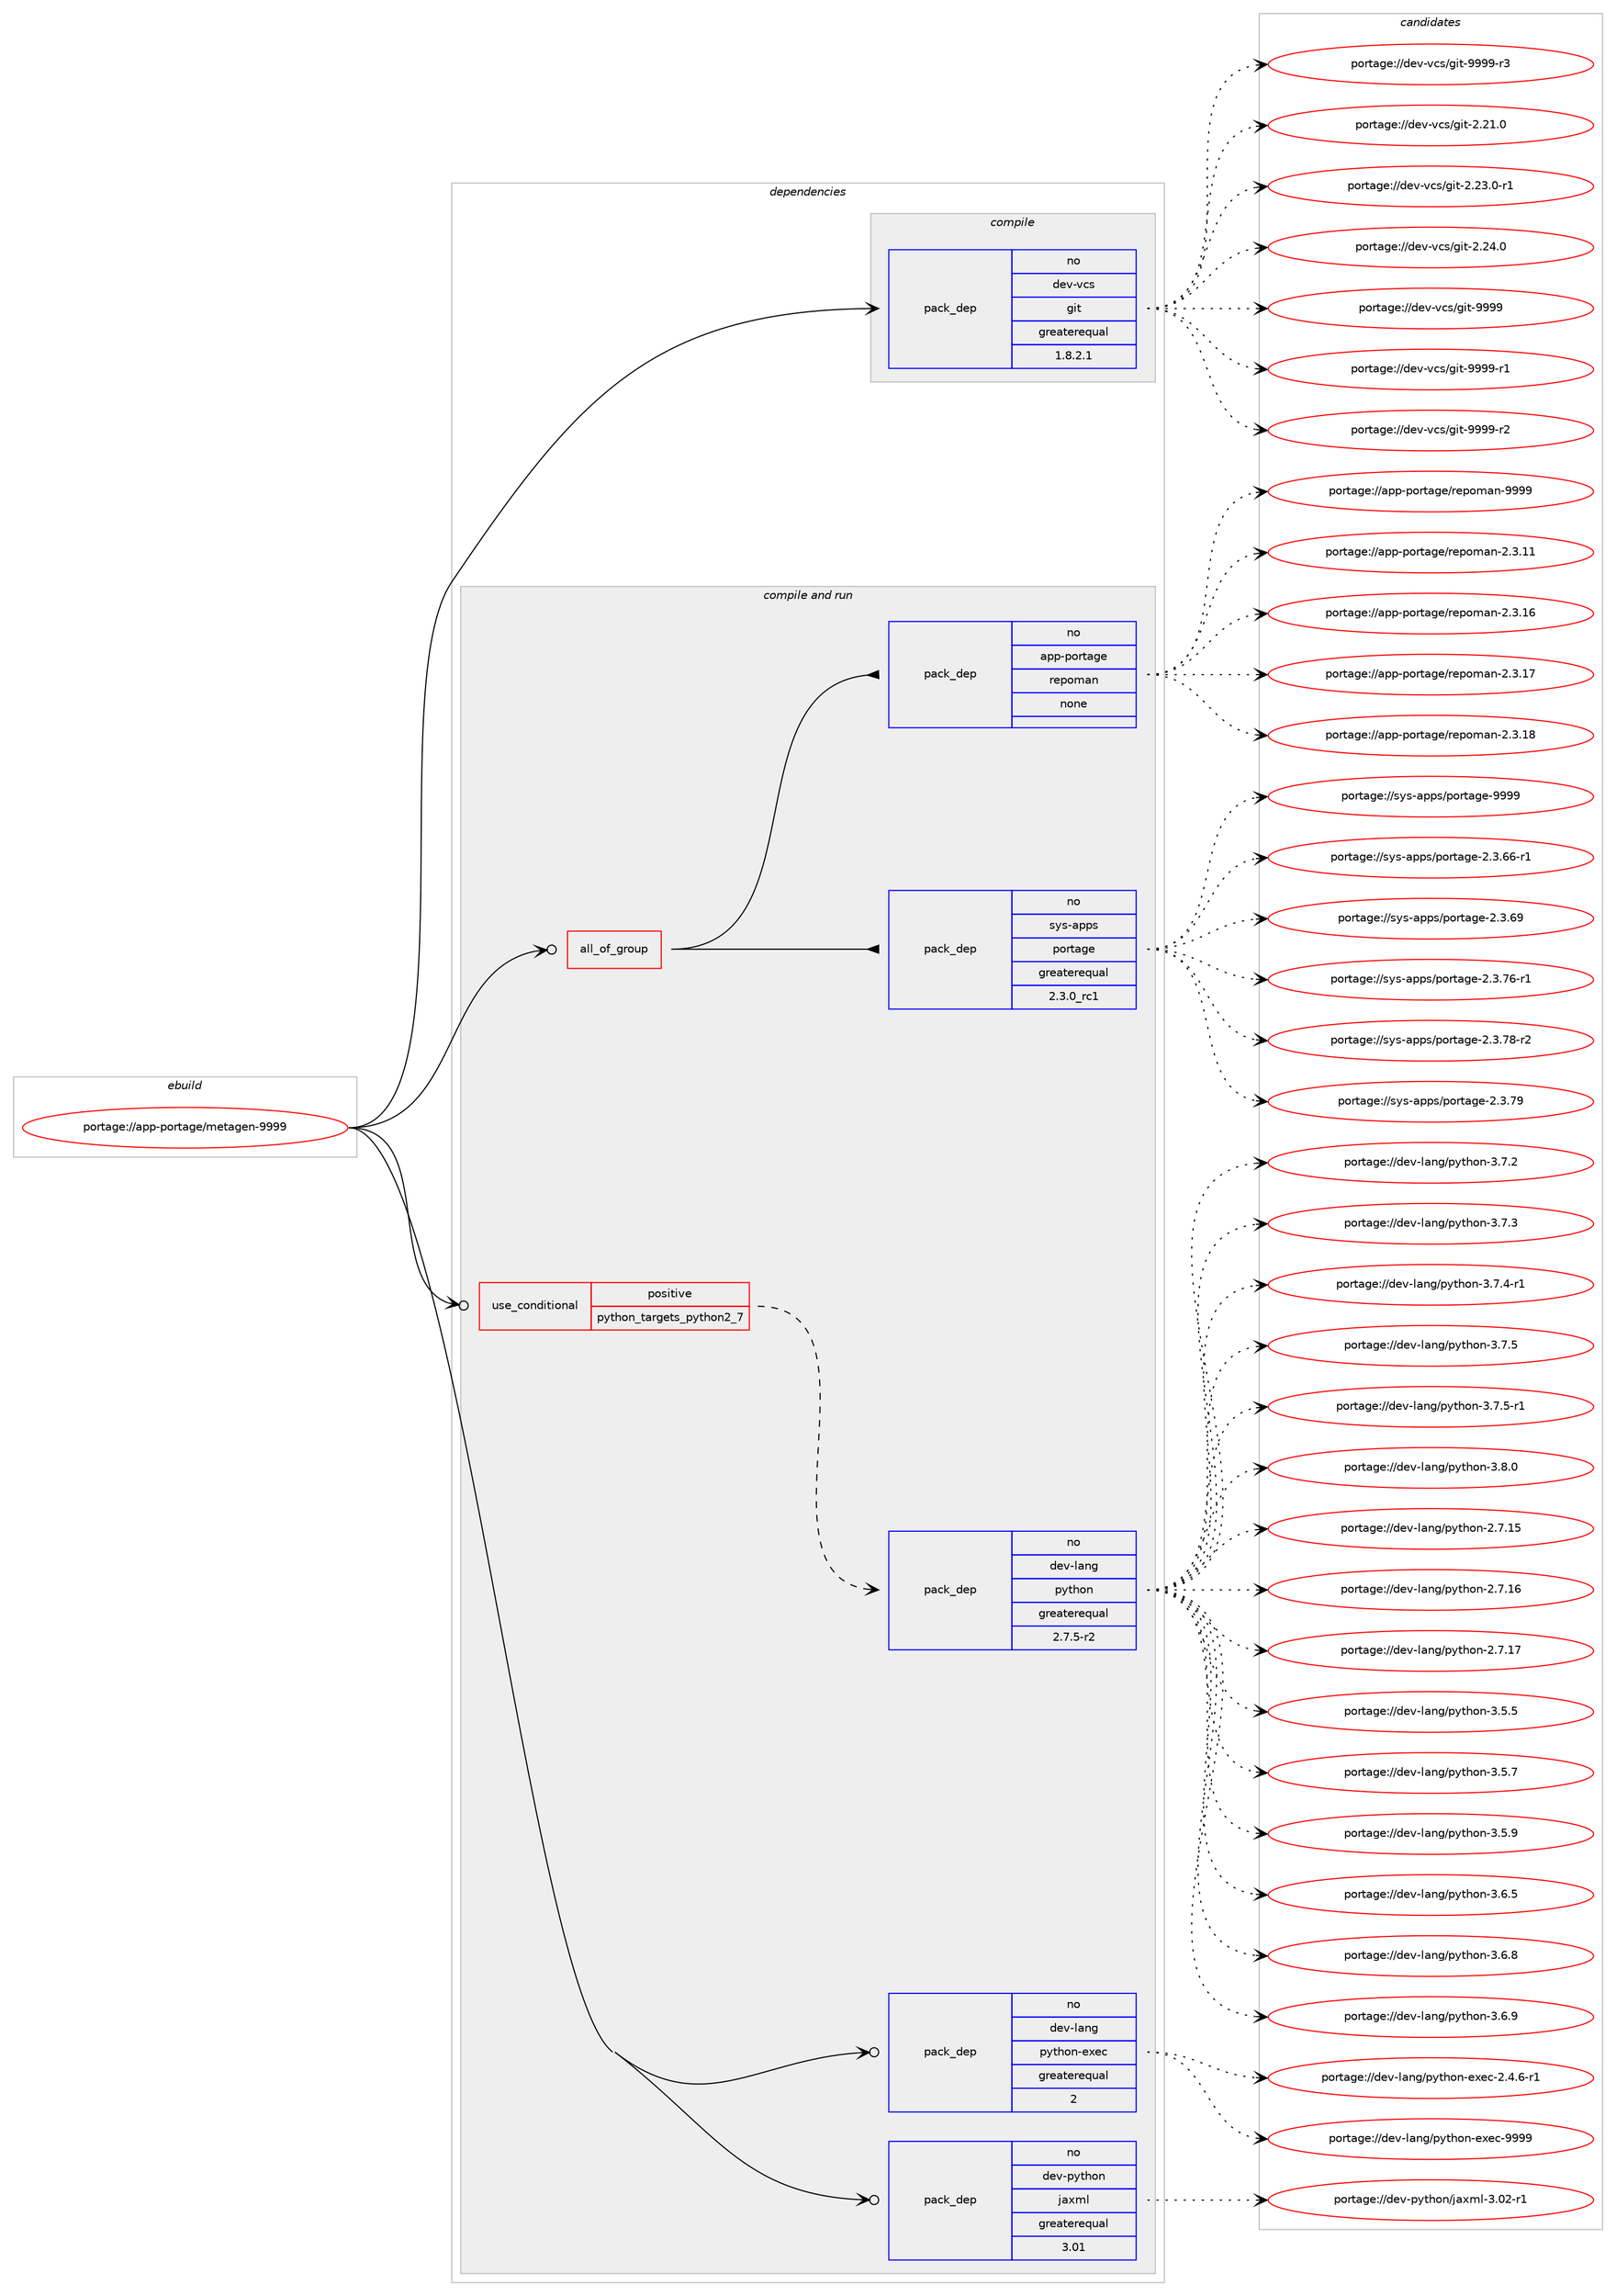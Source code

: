 digraph prolog {

# *************
# Graph options
# *************

newrank=true;
concentrate=true;
compound=true;
graph [rankdir=LR,fontname=Helvetica,fontsize=10,ranksep=1.5];#, ranksep=2.5, nodesep=0.2];
edge  [arrowhead=vee];
node  [fontname=Helvetica,fontsize=10];

# **********
# The ebuild
# **********

subgraph cluster_leftcol {
color=gray;
rank=same;
label=<<i>ebuild</i>>;
id [label="portage://app-portage/metagen-9999", color=red, width=4, href="../app-portage/metagen-9999.svg"];
}

# ****************
# The dependencies
# ****************

subgraph cluster_midcol {
color=gray;
label=<<i>dependencies</i>>;
subgraph cluster_compile {
fillcolor="#eeeeee";
style=filled;
label=<<i>compile</i>>;
subgraph pack30933 {
dependency41968 [label=<<TABLE BORDER="0" CELLBORDER="1" CELLSPACING="0" CELLPADDING="4" WIDTH="220"><TR><TD ROWSPAN="6" CELLPADDING="30">pack_dep</TD></TR><TR><TD WIDTH="110">no</TD></TR><TR><TD>dev-vcs</TD></TR><TR><TD>git</TD></TR><TR><TD>greaterequal</TD></TR><TR><TD>1.8.2.1</TD></TR></TABLE>>, shape=none, color=blue];
}
id:e -> dependency41968:w [weight=20,style="solid",arrowhead="vee"];
}
subgraph cluster_compileandrun {
fillcolor="#eeeeee";
style=filled;
label=<<i>compile and run</i>>;
subgraph all22 {
dependency41969 [label=<<TABLE BORDER="0" CELLBORDER="1" CELLSPACING="0" CELLPADDING="4"><TR><TD CELLPADDING="10">all_of_group</TD></TR></TABLE>>, shape=none, color=red];subgraph pack30934 {
dependency41970 [label=<<TABLE BORDER="0" CELLBORDER="1" CELLSPACING="0" CELLPADDING="4" WIDTH="220"><TR><TD ROWSPAN="6" CELLPADDING="30">pack_dep</TD></TR><TR><TD WIDTH="110">no</TD></TR><TR><TD>sys-apps</TD></TR><TR><TD>portage</TD></TR><TR><TD>greaterequal</TD></TR><TR><TD>2.3.0_rc1</TD></TR></TABLE>>, shape=none, color=blue];
}
dependency41969:e -> dependency41970:w [weight=20,style="solid",arrowhead="inv"];
subgraph pack30935 {
dependency41971 [label=<<TABLE BORDER="0" CELLBORDER="1" CELLSPACING="0" CELLPADDING="4" WIDTH="220"><TR><TD ROWSPAN="6" CELLPADDING="30">pack_dep</TD></TR><TR><TD WIDTH="110">no</TD></TR><TR><TD>app-portage</TD></TR><TR><TD>repoman</TD></TR><TR><TD>none</TD></TR><TR><TD></TD></TR></TABLE>>, shape=none, color=blue];
}
dependency41969:e -> dependency41971:w [weight=20,style="solid",arrowhead="inv"];
}
id:e -> dependency41969:w [weight=20,style="solid",arrowhead="odotvee"];
subgraph cond10335 {
dependency41972 [label=<<TABLE BORDER="0" CELLBORDER="1" CELLSPACING="0" CELLPADDING="4"><TR><TD ROWSPAN="3" CELLPADDING="10">use_conditional</TD></TR><TR><TD>positive</TD></TR><TR><TD>python_targets_python2_7</TD></TR></TABLE>>, shape=none, color=red];
subgraph pack30936 {
dependency41973 [label=<<TABLE BORDER="0" CELLBORDER="1" CELLSPACING="0" CELLPADDING="4" WIDTH="220"><TR><TD ROWSPAN="6" CELLPADDING="30">pack_dep</TD></TR><TR><TD WIDTH="110">no</TD></TR><TR><TD>dev-lang</TD></TR><TR><TD>python</TD></TR><TR><TD>greaterequal</TD></TR><TR><TD>2.7.5-r2</TD></TR></TABLE>>, shape=none, color=blue];
}
dependency41972:e -> dependency41973:w [weight=20,style="dashed",arrowhead="vee"];
}
id:e -> dependency41972:w [weight=20,style="solid",arrowhead="odotvee"];
subgraph pack30937 {
dependency41974 [label=<<TABLE BORDER="0" CELLBORDER="1" CELLSPACING="0" CELLPADDING="4" WIDTH="220"><TR><TD ROWSPAN="6" CELLPADDING="30">pack_dep</TD></TR><TR><TD WIDTH="110">no</TD></TR><TR><TD>dev-lang</TD></TR><TR><TD>python-exec</TD></TR><TR><TD>greaterequal</TD></TR><TR><TD>2</TD></TR></TABLE>>, shape=none, color=blue];
}
id:e -> dependency41974:w [weight=20,style="solid",arrowhead="odotvee"];
subgraph pack30938 {
dependency41975 [label=<<TABLE BORDER="0" CELLBORDER="1" CELLSPACING="0" CELLPADDING="4" WIDTH="220"><TR><TD ROWSPAN="6" CELLPADDING="30">pack_dep</TD></TR><TR><TD WIDTH="110">no</TD></TR><TR><TD>dev-python</TD></TR><TR><TD>jaxml</TD></TR><TR><TD>greaterequal</TD></TR><TR><TD>3.01</TD></TR></TABLE>>, shape=none, color=blue];
}
id:e -> dependency41975:w [weight=20,style="solid",arrowhead="odotvee"];
}
subgraph cluster_run {
fillcolor="#eeeeee";
style=filled;
label=<<i>run</i>>;
}
}

# **************
# The candidates
# **************

subgraph cluster_choices {
rank=same;
color=gray;
label=<<i>candidates</i>>;

subgraph choice30933 {
color=black;
nodesep=1;
choiceportage10010111845118991154710310511645504650494648 [label="portage://dev-vcs/git-2.21.0", color=red, width=4,href="../dev-vcs/git-2.21.0.svg"];
choiceportage100101118451189911547103105116455046505146484511449 [label="portage://dev-vcs/git-2.23.0-r1", color=red, width=4,href="../dev-vcs/git-2.23.0-r1.svg"];
choiceportage10010111845118991154710310511645504650524648 [label="portage://dev-vcs/git-2.24.0", color=red, width=4,href="../dev-vcs/git-2.24.0.svg"];
choiceportage1001011184511899115471031051164557575757 [label="portage://dev-vcs/git-9999", color=red, width=4,href="../dev-vcs/git-9999.svg"];
choiceportage10010111845118991154710310511645575757574511449 [label="portage://dev-vcs/git-9999-r1", color=red, width=4,href="../dev-vcs/git-9999-r1.svg"];
choiceportage10010111845118991154710310511645575757574511450 [label="portage://dev-vcs/git-9999-r2", color=red, width=4,href="../dev-vcs/git-9999-r2.svg"];
choiceportage10010111845118991154710310511645575757574511451 [label="portage://dev-vcs/git-9999-r3", color=red, width=4,href="../dev-vcs/git-9999-r3.svg"];
dependency41968:e -> choiceportage10010111845118991154710310511645504650494648:w [style=dotted,weight="100"];
dependency41968:e -> choiceportage100101118451189911547103105116455046505146484511449:w [style=dotted,weight="100"];
dependency41968:e -> choiceportage10010111845118991154710310511645504650524648:w [style=dotted,weight="100"];
dependency41968:e -> choiceportage1001011184511899115471031051164557575757:w [style=dotted,weight="100"];
dependency41968:e -> choiceportage10010111845118991154710310511645575757574511449:w [style=dotted,weight="100"];
dependency41968:e -> choiceportage10010111845118991154710310511645575757574511450:w [style=dotted,weight="100"];
dependency41968:e -> choiceportage10010111845118991154710310511645575757574511451:w [style=dotted,weight="100"];
}
subgraph choice30934 {
color=black;
nodesep=1;
choiceportage11512111545971121121154711211111411697103101455046514654544511449 [label="portage://sys-apps/portage-2.3.66-r1", color=red, width=4,href="../sys-apps/portage-2.3.66-r1.svg"];
choiceportage1151211154597112112115471121111141169710310145504651465457 [label="portage://sys-apps/portage-2.3.69", color=red, width=4,href="../sys-apps/portage-2.3.69.svg"];
choiceportage11512111545971121121154711211111411697103101455046514655544511449 [label="portage://sys-apps/portage-2.3.76-r1", color=red, width=4,href="../sys-apps/portage-2.3.76-r1.svg"];
choiceportage11512111545971121121154711211111411697103101455046514655564511450 [label="portage://sys-apps/portage-2.3.78-r2", color=red, width=4,href="../sys-apps/portage-2.3.78-r2.svg"];
choiceportage1151211154597112112115471121111141169710310145504651465557 [label="portage://sys-apps/portage-2.3.79", color=red, width=4,href="../sys-apps/portage-2.3.79.svg"];
choiceportage115121115459711211211547112111114116971031014557575757 [label="portage://sys-apps/portage-9999", color=red, width=4,href="../sys-apps/portage-9999.svg"];
dependency41970:e -> choiceportage11512111545971121121154711211111411697103101455046514654544511449:w [style=dotted,weight="100"];
dependency41970:e -> choiceportage1151211154597112112115471121111141169710310145504651465457:w [style=dotted,weight="100"];
dependency41970:e -> choiceportage11512111545971121121154711211111411697103101455046514655544511449:w [style=dotted,weight="100"];
dependency41970:e -> choiceportage11512111545971121121154711211111411697103101455046514655564511450:w [style=dotted,weight="100"];
dependency41970:e -> choiceportage1151211154597112112115471121111141169710310145504651465557:w [style=dotted,weight="100"];
dependency41970:e -> choiceportage115121115459711211211547112111114116971031014557575757:w [style=dotted,weight="100"];
}
subgraph choice30935 {
color=black;
nodesep=1;
choiceportage971121124511211111411697103101471141011121111099711045504651464949 [label="portage://app-portage/repoman-2.3.11", color=red, width=4,href="../app-portage/repoman-2.3.11.svg"];
choiceportage971121124511211111411697103101471141011121111099711045504651464954 [label="portage://app-portage/repoman-2.3.16", color=red, width=4,href="../app-portage/repoman-2.3.16.svg"];
choiceportage971121124511211111411697103101471141011121111099711045504651464955 [label="portage://app-portage/repoman-2.3.17", color=red, width=4,href="../app-portage/repoman-2.3.17.svg"];
choiceportage971121124511211111411697103101471141011121111099711045504651464956 [label="portage://app-portage/repoman-2.3.18", color=red, width=4,href="../app-portage/repoman-2.3.18.svg"];
choiceportage97112112451121111141169710310147114101112111109971104557575757 [label="portage://app-portage/repoman-9999", color=red, width=4,href="../app-portage/repoman-9999.svg"];
dependency41971:e -> choiceportage971121124511211111411697103101471141011121111099711045504651464949:w [style=dotted,weight="100"];
dependency41971:e -> choiceportage971121124511211111411697103101471141011121111099711045504651464954:w [style=dotted,weight="100"];
dependency41971:e -> choiceportage971121124511211111411697103101471141011121111099711045504651464955:w [style=dotted,weight="100"];
dependency41971:e -> choiceportage971121124511211111411697103101471141011121111099711045504651464956:w [style=dotted,weight="100"];
dependency41971:e -> choiceportage97112112451121111141169710310147114101112111109971104557575757:w [style=dotted,weight="100"];
}
subgraph choice30936 {
color=black;
nodesep=1;
choiceportage10010111845108971101034711212111610411111045504655464953 [label="portage://dev-lang/python-2.7.15", color=red, width=4,href="../dev-lang/python-2.7.15.svg"];
choiceportage10010111845108971101034711212111610411111045504655464954 [label="portage://dev-lang/python-2.7.16", color=red, width=4,href="../dev-lang/python-2.7.16.svg"];
choiceportage10010111845108971101034711212111610411111045504655464955 [label="portage://dev-lang/python-2.7.17", color=red, width=4,href="../dev-lang/python-2.7.17.svg"];
choiceportage100101118451089711010347112121116104111110455146534653 [label="portage://dev-lang/python-3.5.5", color=red, width=4,href="../dev-lang/python-3.5.5.svg"];
choiceportage100101118451089711010347112121116104111110455146534655 [label="portage://dev-lang/python-3.5.7", color=red, width=4,href="../dev-lang/python-3.5.7.svg"];
choiceportage100101118451089711010347112121116104111110455146534657 [label="portage://dev-lang/python-3.5.9", color=red, width=4,href="../dev-lang/python-3.5.9.svg"];
choiceportage100101118451089711010347112121116104111110455146544653 [label="portage://dev-lang/python-3.6.5", color=red, width=4,href="../dev-lang/python-3.6.5.svg"];
choiceportage100101118451089711010347112121116104111110455146544656 [label="portage://dev-lang/python-3.6.8", color=red, width=4,href="../dev-lang/python-3.6.8.svg"];
choiceportage100101118451089711010347112121116104111110455146544657 [label="portage://dev-lang/python-3.6.9", color=red, width=4,href="../dev-lang/python-3.6.9.svg"];
choiceportage100101118451089711010347112121116104111110455146554650 [label="portage://dev-lang/python-3.7.2", color=red, width=4,href="../dev-lang/python-3.7.2.svg"];
choiceportage100101118451089711010347112121116104111110455146554651 [label="portage://dev-lang/python-3.7.3", color=red, width=4,href="../dev-lang/python-3.7.3.svg"];
choiceportage1001011184510897110103471121211161041111104551465546524511449 [label="portage://dev-lang/python-3.7.4-r1", color=red, width=4,href="../dev-lang/python-3.7.4-r1.svg"];
choiceportage100101118451089711010347112121116104111110455146554653 [label="portage://dev-lang/python-3.7.5", color=red, width=4,href="../dev-lang/python-3.7.5.svg"];
choiceportage1001011184510897110103471121211161041111104551465546534511449 [label="portage://dev-lang/python-3.7.5-r1", color=red, width=4,href="../dev-lang/python-3.7.5-r1.svg"];
choiceportage100101118451089711010347112121116104111110455146564648 [label="portage://dev-lang/python-3.8.0", color=red, width=4,href="../dev-lang/python-3.8.0.svg"];
dependency41973:e -> choiceportage10010111845108971101034711212111610411111045504655464953:w [style=dotted,weight="100"];
dependency41973:e -> choiceportage10010111845108971101034711212111610411111045504655464954:w [style=dotted,weight="100"];
dependency41973:e -> choiceportage10010111845108971101034711212111610411111045504655464955:w [style=dotted,weight="100"];
dependency41973:e -> choiceportage100101118451089711010347112121116104111110455146534653:w [style=dotted,weight="100"];
dependency41973:e -> choiceportage100101118451089711010347112121116104111110455146534655:w [style=dotted,weight="100"];
dependency41973:e -> choiceportage100101118451089711010347112121116104111110455146534657:w [style=dotted,weight="100"];
dependency41973:e -> choiceportage100101118451089711010347112121116104111110455146544653:w [style=dotted,weight="100"];
dependency41973:e -> choiceportage100101118451089711010347112121116104111110455146544656:w [style=dotted,weight="100"];
dependency41973:e -> choiceportage100101118451089711010347112121116104111110455146544657:w [style=dotted,weight="100"];
dependency41973:e -> choiceportage100101118451089711010347112121116104111110455146554650:w [style=dotted,weight="100"];
dependency41973:e -> choiceportage100101118451089711010347112121116104111110455146554651:w [style=dotted,weight="100"];
dependency41973:e -> choiceportage1001011184510897110103471121211161041111104551465546524511449:w [style=dotted,weight="100"];
dependency41973:e -> choiceportage100101118451089711010347112121116104111110455146554653:w [style=dotted,weight="100"];
dependency41973:e -> choiceportage1001011184510897110103471121211161041111104551465546534511449:w [style=dotted,weight="100"];
dependency41973:e -> choiceportage100101118451089711010347112121116104111110455146564648:w [style=dotted,weight="100"];
}
subgraph choice30937 {
color=black;
nodesep=1;
choiceportage10010111845108971101034711212111610411111045101120101994550465246544511449 [label="portage://dev-lang/python-exec-2.4.6-r1", color=red, width=4,href="../dev-lang/python-exec-2.4.6-r1.svg"];
choiceportage10010111845108971101034711212111610411111045101120101994557575757 [label="portage://dev-lang/python-exec-9999", color=red, width=4,href="../dev-lang/python-exec-9999.svg"];
dependency41974:e -> choiceportage10010111845108971101034711212111610411111045101120101994550465246544511449:w [style=dotted,weight="100"];
dependency41974:e -> choiceportage10010111845108971101034711212111610411111045101120101994557575757:w [style=dotted,weight="100"];
}
subgraph choice30938 {
color=black;
nodesep=1;
choiceportage10010111845112121116104111110471069712010910845514648504511449 [label="portage://dev-python/jaxml-3.02-r1", color=red, width=4,href="../dev-python/jaxml-3.02-r1.svg"];
dependency41975:e -> choiceportage10010111845112121116104111110471069712010910845514648504511449:w [style=dotted,weight="100"];
}
}

}
